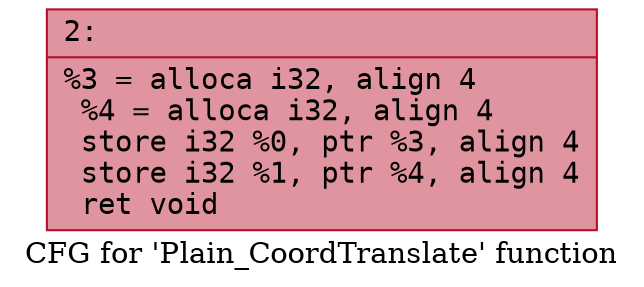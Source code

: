digraph "CFG for 'Plain_CoordTranslate' function" {
	label="CFG for 'Plain_CoordTranslate' function";

	Node0x600001289a40 [shape=record,color="#b70d28ff", style=filled, fillcolor="#b70d2870" fontname="Courier",label="{2:\l|  %3 = alloca i32, align 4\l  %4 = alloca i32, align 4\l  store i32 %0, ptr %3, align 4\l  store i32 %1, ptr %4, align 4\l  ret void\l}"];
}
